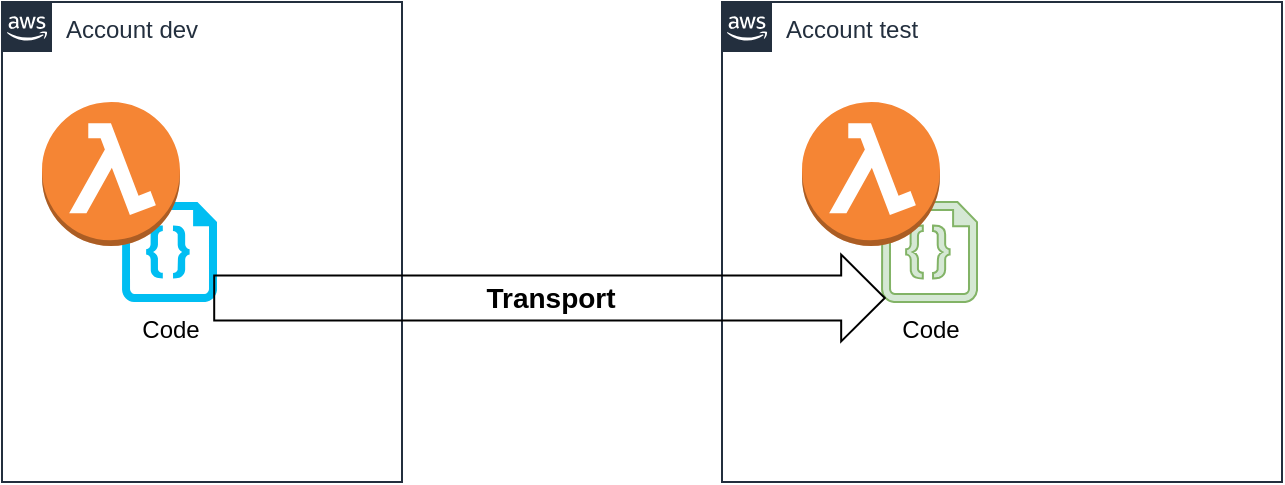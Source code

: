 <mxfile version="23.1.5" type="device" pages="2">
  <diagram name="transport" id="Rr5eI9MLRJFNtAzdQJJq">
    <mxGraphModel dx="1428" dy="896" grid="0" gridSize="10" guides="1" tooltips="1" connect="1" arrows="1" fold="1" page="0" pageScale="1" pageWidth="1654" pageHeight="1169" math="0" shadow="0">
      <root>
        <mxCell id="0" />
        <mxCell id="1" parent="0" />
        <mxCell id="LapiSbeTnw3ea9XKuIie-1" value="Account dev" style="points=[[0,0],[0.25,0],[0.5,0],[0.75,0],[1,0],[1,0.25],[1,0.5],[1,0.75],[1,1],[0.75,1],[0.5,1],[0.25,1],[0,1],[0,0.75],[0,0.5],[0,0.25]];outlineConnect=0;gradientColor=none;html=1;whiteSpace=wrap;fontSize=12;fontStyle=0;container=1;pointerEvents=0;collapsible=0;recursiveResize=0;shape=mxgraph.aws4.group;grIcon=mxgraph.aws4.group_aws_cloud_alt;strokeColor=#232F3E;fillColor=none;verticalAlign=top;align=left;spacingLeft=30;fontColor=#232F3E;dashed=0;" parent="1" vertex="1">
          <mxGeometry x="200" y="80" width="200" height="240" as="geometry" />
        </mxCell>
        <mxCell id="LapiSbeTnw3ea9XKuIie-5" value="Code" style="verticalLabelPosition=bottom;html=1;verticalAlign=top;align=center;strokeColor=none;fillColor=#00BEF2;shape=mxgraph.azure.code_file;pointerEvents=1;" parent="LapiSbeTnw3ea9XKuIie-1" vertex="1">
          <mxGeometry x="60" y="100" width="47.5" height="50" as="geometry" />
        </mxCell>
        <mxCell id="LapiSbeTnw3ea9XKuIie-4" value="" style="outlineConnect=0;dashed=0;verticalLabelPosition=bottom;verticalAlign=top;align=center;html=1;shape=mxgraph.aws3.lambda_function;fillColor=#F58534;gradientColor=none;" parent="LapiSbeTnw3ea9XKuIie-1" vertex="1">
          <mxGeometry x="20" y="50" width="69" height="72" as="geometry" />
        </mxCell>
        <mxCell id="LapiSbeTnw3ea9XKuIie-2" value="Account test" style="points=[[0,0],[0.25,0],[0.5,0],[0.75,0],[1,0],[1,0.25],[1,0.5],[1,0.75],[1,1],[0.75,1],[0.5,1],[0.25,1],[0,1],[0,0.75],[0,0.5],[0,0.25]];outlineConnect=0;gradientColor=none;html=1;whiteSpace=wrap;fontSize=12;fontStyle=0;container=1;pointerEvents=0;collapsible=0;recursiveResize=0;shape=mxgraph.aws4.group;grIcon=mxgraph.aws4.group_aws_cloud_alt;strokeColor=#232F3E;fillColor=none;verticalAlign=top;align=left;spacingLeft=30;fontColor=#232F3E;dashed=0;" parent="1" vertex="1">
          <mxGeometry x="560" y="80" width="280" height="240" as="geometry" />
        </mxCell>
        <mxCell id="LapiSbeTnw3ea9XKuIie-6" value="Code" style="verticalLabelPosition=bottom;html=1;verticalAlign=top;align=center;strokeColor=#82b366;fillColor=#d5e8d4;shape=mxgraph.azure.code_file;pointerEvents=1;" parent="LapiSbeTnw3ea9XKuIie-2" vertex="1">
          <mxGeometry x="80" y="100" width="47.5" height="50" as="geometry" />
        </mxCell>
        <mxCell id="LapiSbeTnw3ea9XKuIie-7" value="" style="outlineConnect=0;dashed=0;verticalLabelPosition=bottom;verticalAlign=top;align=center;html=1;shape=mxgraph.aws3.lambda_function;fillColor=#F58534;gradientColor=none;" parent="LapiSbeTnw3ea9XKuIie-2" vertex="1">
          <mxGeometry x="40" y="50" width="69" height="72" as="geometry" />
        </mxCell>
        <mxCell id="LapiSbeTnw3ea9XKuIie-8" value="Transport" style="shape=flexArrow;endArrow=classic;html=1;rounded=0;entryX=0.04;entryY=0.96;entryDx=0;entryDy=0;entryPerimeter=0;exitX=0.96;exitY=0.96;exitDx=0;exitDy=0;exitPerimeter=0;fontSize=14;fontStyle=1;width=22.449;endSize=6.939;" parent="1" source="LapiSbeTnw3ea9XKuIie-5" target="LapiSbeTnw3ea9XKuIie-6" edge="1">
          <mxGeometry width="50" height="50" relative="1" as="geometry">
            <mxPoint x="450" y="270" as="sourcePoint" />
            <mxPoint x="500" y="220" as="targetPoint" />
          </mxGeometry>
        </mxCell>
      </root>
    </mxGraphModel>
  </diagram>
  <diagram name="distributed testing" id="k7_VDINix0rZ94NS1X6p">
    <mxGraphModel dx="1428" dy="896" grid="0" gridSize="10" guides="1" tooltips="1" connect="1" arrows="1" fold="1" page="0" pageScale="1" pageWidth="1654" pageHeight="1169" math="0" shadow="0">
      <root>
        <mxCell id="-CbfJ0Fq1fuMmHT9jVr1-0" />
        <mxCell id="-CbfJ0Fq1fuMmHT9jVr1-1" parent="-CbfJ0Fq1fuMmHT9jVr1-0" />
        <mxCell id="-CbfJ0Fq1fuMmHT9jVr1-5" value="Account test" style="points=[[0,0],[0.25,0],[0.5,0],[0.75,0],[1,0],[1,0.25],[1,0.5],[1,0.75],[1,1],[0.75,1],[0.5,1],[0.25,1],[0,1],[0,0.75],[0,0.5],[0,0.25]];outlineConnect=0;gradientColor=none;html=1;whiteSpace=wrap;fontSize=12;fontStyle=0;container=1;pointerEvents=0;collapsible=0;recursiveResize=0;shape=mxgraph.aws4.group;grIcon=mxgraph.aws4.group_aws_cloud_alt;strokeColor=#232F3E;fillColor=none;verticalAlign=top;align=left;spacingLeft=30;fontColor=#232F3E;dashed=0;" vertex="1" parent="-CbfJ0Fq1fuMmHT9jVr1-1">
          <mxGeometry x="249" y="125" width="595" height="442" as="geometry" />
        </mxCell>
        <mxCell id="-CbfJ0Fq1fuMmHT9jVr1-6" value="Code" style="verticalLabelPosition=bottom;html=1;verticalAlign=top;align=center;strokeColor=#82b366;fillColor=#d5e8d4;shape=mxgraph.azure.code_file;pointerEvents=1;" vertex="1" parent="-CbfJ0Fq1fuMmHT9jVr1-5">
          <mxGeometry x="80" y="100" width="47.5" height="50" as="geometry" />
        </mxCell>
        <mxCell id="-CbfJ0Fq1fuMmHT9jVr1-7" value="Tested Lambda" style="outlineConnect=0;dashed=0;verticalLabelPosition=bottom;verticalAlign=top;align=center;html=1;shape=mxgraph.aws3.lambda_function;fillColor=#F58534;gradientColor=none;" vertex="1" parent="-CbfJ0Fq1fuMmHT9jVr1-5">
          <mxGeometry x="40" y="50" width="69" height="72" as="geometry" />
        </mxCell>
        <mxCell id="MIyHHIswpyW2A7dRhyo5-1" value="Mock Code" style="verticalLabelPosition=bottom;html=1;verticalAlign=top;align=center;strokeColor=#6c8ebf;fillColor=#dae8fc;shape=mxgraph.azure.code_file;pointerEvents=1;" vertex="1" parent="-CbfJ0Fq1fuMmHT9jVr1-5">
          <mxGeometry x="413" y="82" width="47.5" height="50" as="geometry" />
        </mxCell>
        <mxCell id="MIyHHIswpyW2A7dRhyo5-0" value="Lambda 1" style="outlineConnect=0;dashed=0;verticalLabelPosition=bottom;verticalAlign=top;align=center;html=1;shape=mxgraph.aws3.lambda_function;fillColor=#5294CF;gradientColor=none;" vertex="1" parent="-CbfJ0Fq1fuMmHT9jVr1-5">
          <mxGeometry x="377" y="39" width="60" height="63" as="geometry" />
        </mxCell>
        <mxCell id="MIyHHIswpyW2A7dRhyo5-2" value="Mock Code" style="verticalLabelPosition=bottom;html=1;verticalAlign=top;align=center;strokeColor=#6c8ebf;fillColor=#dae8fc;shape=mxgraph.azure.code_file;pointerEvents=1;" vertex="1" parent="-CbfJ0Fq1fuMmHT9jVr1-5">
          <mxGeometry x="420" y="235" width="47.5" height="50" as="geometry" />
        </mxCell>
        <mxCell id="MIyHHIswpyW2A7dRhyo5-3" value="Lambda 2" style="outlineConnect=0;dashed=0;verticalLabelPosition=bottom;verticalAlign=top;align=center;html=1;shape=mxgraph.aws3.lambda_function;fillColor=#5294CF;gradientColor=none;" vertex="1" parent="-CbfJ0Fq1fuMmHT9jVr1-5">
          <mxGeometry x="384" y="192" width="60" height="63" as="geometry" />
        </mxCell>
      </root>
    </mxGraphModel>
  </diagram>
</mxfile>
